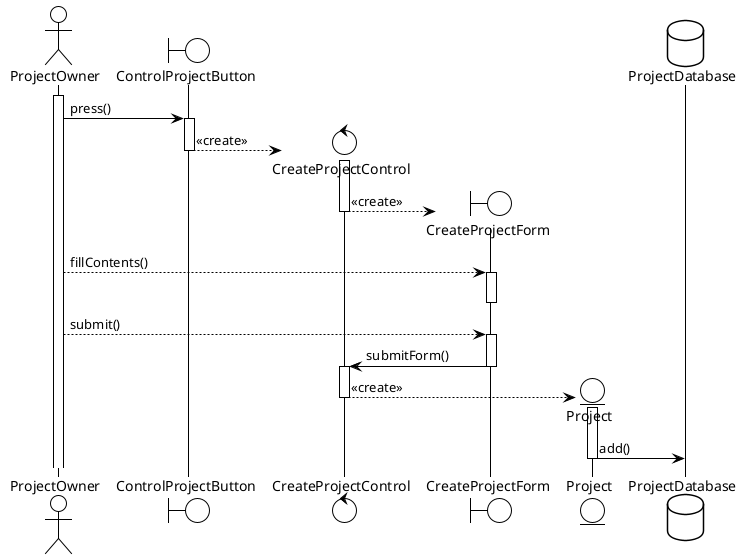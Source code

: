 @startuml CreateProject
!theme plain
actor ProjectOwner as PO
boundary ControlProjectButton as CPB
control CreateProjectControl as CPC
boundary CreateProjectForm as CPF
entity Project as P
database ProjectDatabase as PD

activate PO

PO -> CPB : press()
activate CPB
create CPC
CPB --> CPC : <<create>>
deactivate CPB
activate CPC
create CPF
CPC --> CPF : <<create>>
deactivate CPC
PO --> CPF : fillContents()
activate CPF
deactivate CPF
PO --> CPF : submit()
activate CPF
CPF -> CPC : submitForm()
deactivate CPF
activate CPC
create P
CPC --> P : <<create>>
deactivate CPC
activate P
P -> PD : add()
deactivate P
@enduml  
